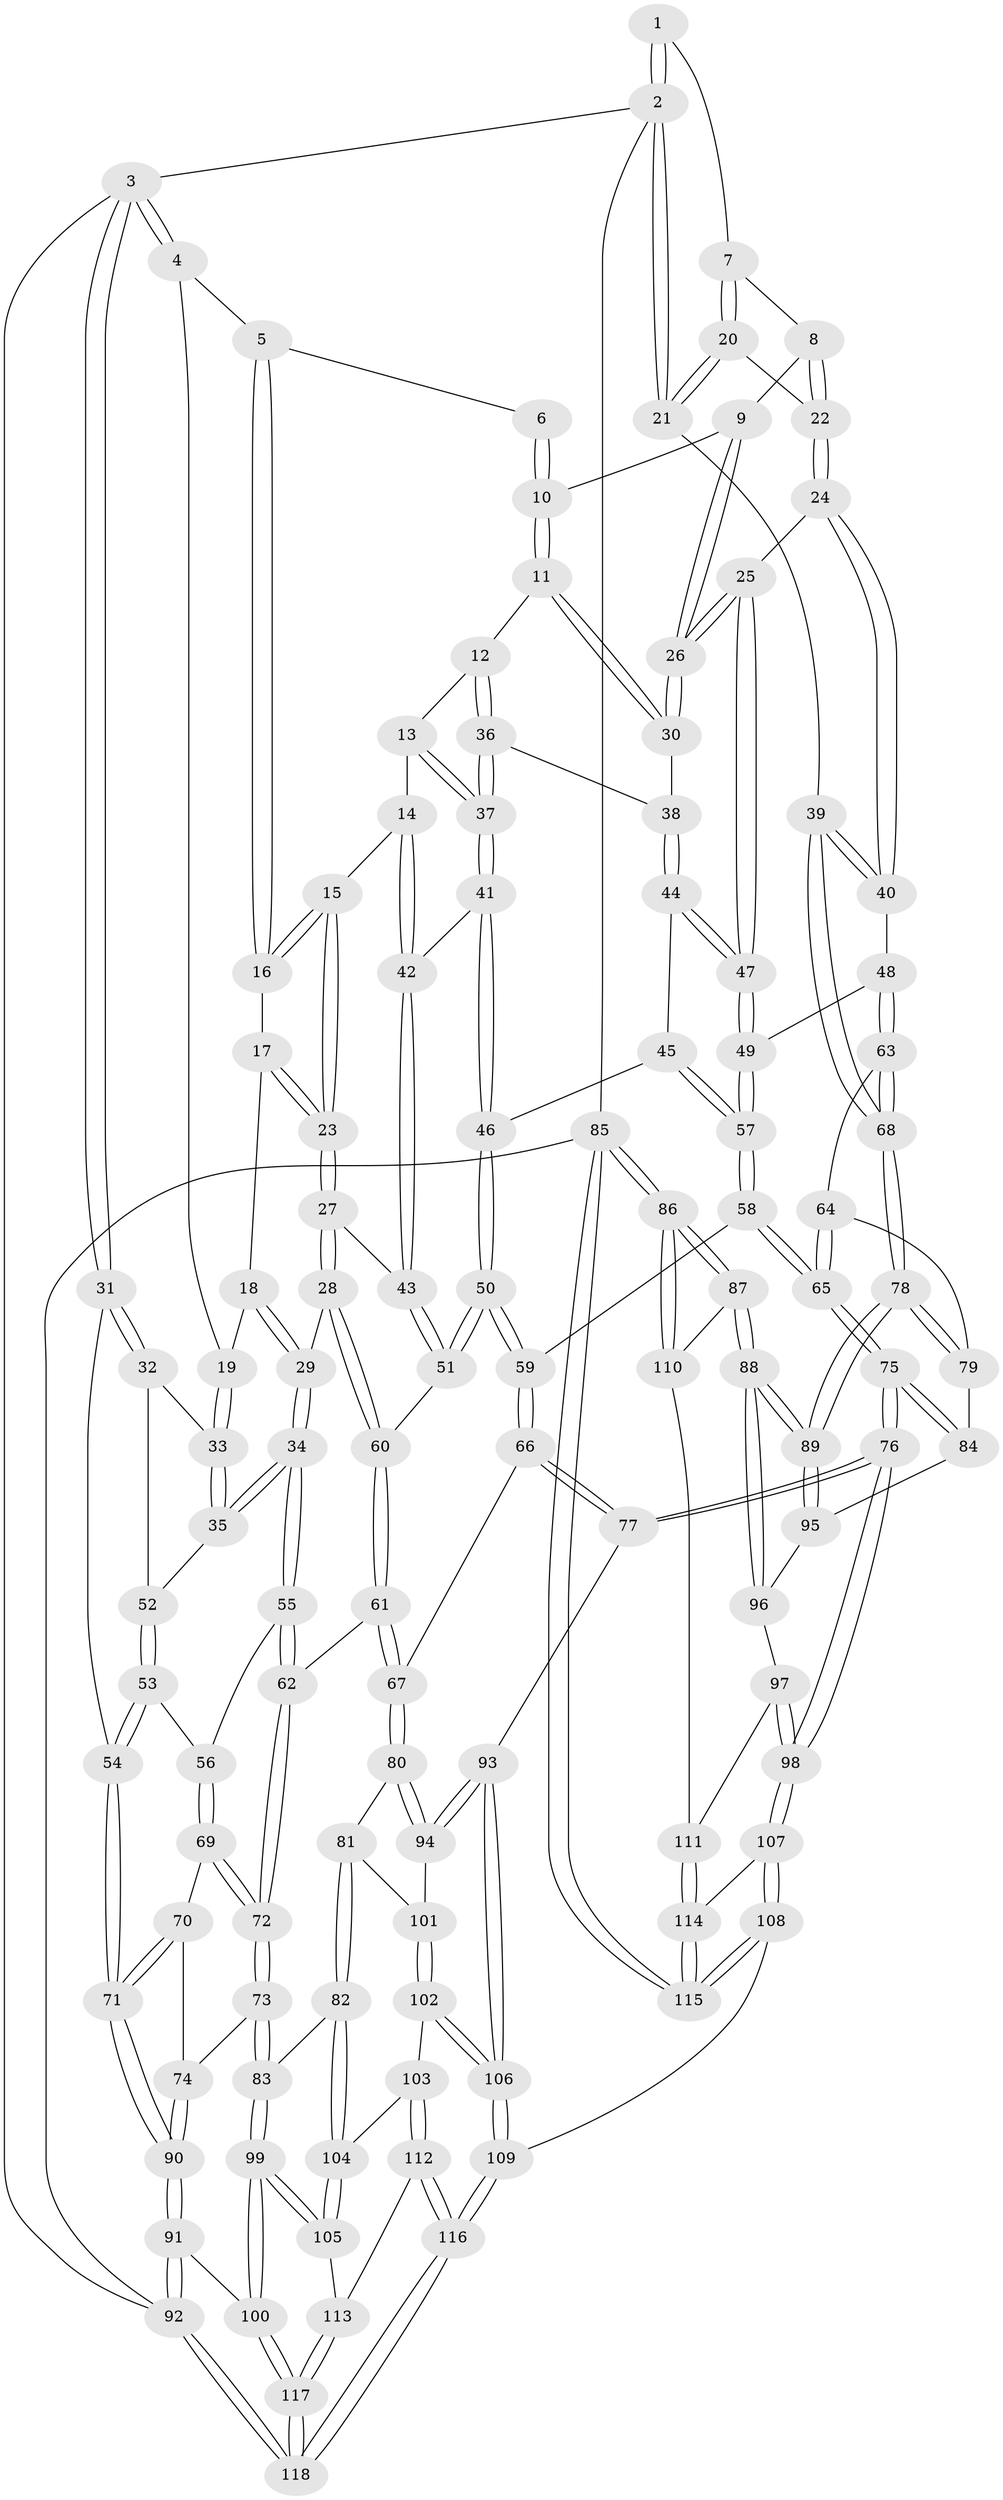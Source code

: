 // Generated by graph-tools (version 1.1) at 2025/11/02/27/25 16:11:59]
// undirected, 118 vertices, 292 edges
graph export_dot {
graph [start="1"]
  node [color=gray90,style=filled];
  1 [pos="+0.7777536680846431+0"];
  2 [pos="+1+0"];
  3 [pos="+0+0"];
  4 [pos="+0.1224114549015399+0"];
  5 [pos="+0.24397443006420108+0"];
  6 [pos="+0.6032049905931668+0"];
  7 [pos="+0.8094924626164804+0.04033424943658205"];
  8 [pos="+0.8094070466780552+0.04144259289161247"];
  9 [pos="+0.7836946591699913+0.0639788962497411"];
  10 [pos="+0.5860379211783348+0.047144641853355665"];
  11 [pos="+0.5792360208252536+0.0706649270738684"];
  12 [pos="+0.5611266675806201+0.08402160345290326"];
  13 [pos="+0.5253040249211778+0.0980572251647918"];
  14 [pos="+0.44874148195153785+0.11514271055005294"];
  15 [pos="+0.37762574820395145+0.1020911333482425"];
  16 [pos="+0.3316599985232583+0.009964504354984723"];
  17 [pos="+0.23583971011133045+0.11695873531233283"];
  18 [pos="+0.1467449702319726+0.0874853466026155"];
  19 [pos="+0.12128822976405533+0.06423891358835708"];
  20 [pos="+1+0.0027725508697435284"];
  21 [pos="+1+0"];
  22 [pos="+0.8699369282560078+0.10446867082283978"];
  23 [pos="+0.2993356628444778+0.23365456536865092"];
  24 [pos="+0.8774263495583409+0.16858809693869228"];
  25 [pos="+0.725878642090124+0.1929867524210651"];
  26 [pos="+0.721257372580555+0.18538079077976954"];
  27 [pos="+0.28593866303757104+0.2672979589138688"];
  28 [pos="+0.27911353569953234+0.2719550154601524"];
  29 [pos="+0.27414562582824253+0.27357981773730405"];
  30 [pos="+0.6751339990538388+0.16375957343146186"];
  31 [pos="+0+0.23289957744472556"];
  32 [pos="+0+0.2303111552437879"];
  33 [pos="+0.057950070240998325+0.18690544533724263"];
  34 [pos="+0.2490894934449968+0.28938097404640706"];
  35 [pos="+0.20451906026434924+0.27603370020935025"];
  36 [pos="+0.5677413504920458+0.22529517147368833"];
  37 [pos="+0.5156599958072189+0.2492384900974947"];
  38 [pos="+0.5968907581135994+0.24193516170504276"];
  39 [pos="+1+0.34986168667077816"];
  40 [pos="+0.9943902035117873+0.3045881114304137"];
  41 [pos="+0.49469763338654243+0.26953653579613746"];
  42 [pos="+0.4711708950403429+0.2615503296827167"];
  43 [pos="+0.3831401335970657+0.28941897808774897"];
  44 [pos="+0.6075235209505274+0.27573219556552836"];
  45 [pos="+0.553605307206542+0.3278906258468026"];
  46 [pos="+0.534203338575171+0.3333132210552688"];
  47 [pos="+0.7382961840524965+0.30828347274321033"];
  48 [pos="+0.7715497086156253+0.3199817111110351"];
  49 [pos="+0.7387406228330717+0.30918657209493244"];
  50 [pos="+0.5002817002372633+0.4245923342670038"];
  51 [pos="+0.45761940854600275+0.40428099181008564"];
  52 [pos="+0.05610950430077573+0.3286266933737205"];
  53 [pos="+0.06982027919496013+0.3803529265171765"];
  54 [pos="+0+0.40626035013909806"];
  55 [pos="+0.21132603629385194+0.3851700030577796"];
  56 [pos="+0.09756712717229457+0.42098028075266297"];
  57 [pos="+0.6813763934403579+0.3805775456206928"];
  58 [pos="+0.6518120083648872+0.4706687457382553"];
  59 [pos="+0.5123904411206263+0.4555451013676221"];
  60 [pos="+0.3645068637784131+0.41902366671448726"];
  61 [pos="+0.3194546530049586+0.5208346517560831"];
  62 [pos="+0.2491907076561634+0.4784352429994915"];
  63 [pos="+0.8058927741427077+0.47277950958869475"];
  64 [pos="+0.7762081018919049+0.522659356771122"];
  65 [pos="+0.7004340450226904+0.5431547689435945"];
  66 [pos="+0.494828883873091+0.48813679532848336"];
  67 [pos="+0.3389799450937132+0.5513671171901903"];
  68 [pos="+1+0.35120060624471905"];
  69 [pos="+0.08274736817519196+0.44999048803611824"];
  70 [pos="+0+0.47163607394494744"];
  71 [pos="+0+0.46610002835058434"];
  72 [pos="+0.12683594883514465+0.5734240289926165"];
  73 [pos="+0.11786200387899205+0.6106370072658938"];
  74 [pos="+0.06844167033372872+0.6114699343700482"];
  75 [pos="+0.6613535508941335+0.6791156449980154"];
  76 [pos="+0.6552032167452624+0.689070902521164"];
  77 [pos="+0.534640950220836+0.6546583058403311"];
  78 [pos="+1+0.5448532421566771"];
  79 [pos="+0.8578053453478409+0.5690039596054194"];
  80 [pos="+0.3369354960393661+0.5854050372814431"];
  81 [pos="+0.175906368322655+0.645261907211086"];
  82 [pos="+0.16340416798176605+0.6455111496803809"];
  83 [pos="+0.13029463364906493+0.6269409539248647"];
  84 [pos="+0.8341329660095544+0.6520364557042508"];
  85 [pos="+1+1"];
  86 [pos="+1+1"];
  87 [pos="+1+0.7008026326518504"];
  88 [pos="+1+0.6815888240667164"];
  89 [pos="+1+0.5722891639067819"];
  90 [pos="+0+0.6823471988098777"];
  91 [pos="+0+0.8069104908194086"];
  92 [pos="+0+1"];
  93 [pos="+0.3989924825480838+0.700734553966841"];
  94 [pos="+0.38739495848630057+0.6841672761034884"];
  95 [pos="+0.846307630653409+0.66488324865158"];
  96 [pos="+0.8779906662404643+0.7490113152199989"];
  97 [pos="+0.8707020718380644+0.7554782624623977"];
  98 [pos="+0.6644632484344957+0.729859074456756"];
  99 [pos="+0.04715213373222774+0.8062971367384921"];
  100 [pos="+0+0.817786529800767"];
  101 [pos="+0.23819072547188622+0.6917407539861676"];
  102 [pos="+0.2748018786260424+0.7813637957034609"];
  103 [pos="+0.18921332958012008+0.7767347579476854"];
  104 [pos="+0.18499512449845218+0.7738278798999891"];
  105 [pos="+0.05865775035145534+0.8087852642911882"];
  106 [pos="+0.3716147257000649+0.8154081438906705"];
  107 [pos="+0.6435522361557658+0.9176143751513445"];
  108 [pos="+0.5887447719097612+1"];
  109 [pos="+0.4305836030802536+1"];
  110 [pos="+0.9115162205986378+0.8230886650431024"];
  111 [pos="+0.8652991540781029+0.7904017414889011"];
  112 [pos="+0.1862312910940368+0.8851554375207333"];
  113 [pos="+0.08896759778886866+0.8358548995100679"];
  114 [pos="+0.8540919004409135+0.8226957245940274"];
  115 [pos="+1+1"];
  116 [pos="+0.3170573399081021+1"];
  117 [pos="+0.1666826934432117+1"];
  118 [pos="+0.22731348544434898+1"];
  1 -- 2;
  1 -- 2;
  1 -- 7;
  2 -- 3;
  2 -- 21;
  2 -- 21;
  2 -- 85;
  3 -- 4;
  3 -- 4;
  3 -- 31;
  3 -- 31;
  3 -- 92;
  4 -- 5;
  4 -- 19;
  5 -- 6;
  5 -- 16;
  5 -- 16;
  6 -- 10;
  6 -- 10;
  7 -- 8;
  7 -- 20;
  7 -- 20;
  8 -- 9;
  8 -- 22;
  8 -- 22;
  9 -- 10;
  9 -- 26;
  9 -- 26;
  10 -- 11;
  10 -- 11;
  11 -- 12;
  11 -- 30;
  11 -- 30;
  12 -- 13;
  12 -- 36;
  12 -- 36;
  13 -- 14;
  13 -- 37;
  13 -- 37;
  14 -- 15;
  14 -- 42;
  14 -- 42;
  15 -- 16;
  15 -- 16;
  15 -- 23;
  15 -- 23;
  16 -- 17;
  17 -- 18;
  17 -- 23;
  17 -- 23;
  18 -- 19;
  18 -- 29;
  18 -- 29;
  19 -- 33;
  19 -- 33;
  20 -- 21;
  20 -- 21;
  20 -- 22;
  21 -- 39;
  22 -- 24;
  22 -- 24;
  23 -- 27;
  23 -- 27;
  24 -- 25;
  24 -- 40;
  24 -- 40;
  25 -- 26;
  25 -- 26;
  25 -- 47;
  25 -- 47;
  26 -- 30;
  26 -- 30;
  27 -- 28;
  27 -- 28;
  27 -- 43;
  28 -- 29;
  28 -- 60;
  28 -- 60;
  29 -- 34;
  29 -- 34;
  30 -- 38;
  31 -- 32;
  31 -- 32;
  31 -- 54;
  32 -- 33;
  32 -- 52;
  33 -- 35;
  33 -- 35;
  34 -- 35;
  34 -- 35;
  34 -- 55;
  34 -- 55;
  35 -- 52;
  36 -- 37;
  36 -- 37;
  36 -- 38;
  37 -- 41;
  37 -- 41;
  38 -- 44;
  38 -- 44;
  39 -- 40;
  39 -- 40;
  39 -- 68;
  39 -- 68;
  40 -- 48;
  41 -- 42;
  41 -- 46;
  41 -- 46;
  42 -- 43;
  42 -- 43;
  43 -- 51;
  43 -- 51;
  44 -- 45;
  44 -- 47;
  44 -- 47;
  45 -- 46;
  45 -- 57;
  45 -- 57;
  46 -- 50;
  46 -- 50;
  47 -- 49;
  47 -- 49;
  48 -- 49;
  48 -- 63;
  48 -- 63;
  49 -- 57;
  49 -- 57;
  50 -- 51;
  50 -- 51;
  50 -- 59;
  50 -- 59;
  51 -- 60;
  52 -- 53;
  52 -- 53;
  53 -- 54;
  53 -- 54;
  53 -- 56;
  54 -- 71;
  54 -- 71;
  55 -- 56;
  55 -- 62;
  55 -- 62;
  56 -- 69;
  56 -- 69;
  57 -- 58;
  57 -- 58;
  58 -- 59;
  58 -- 65;
  58 -- 65;
  59 -- 66;
  59 -- 66;
  60 -- 61;
  60 -- 61;
  61 -- 62;
  61 -- 67;
  61 -- 67;
  62 -- 72;
  62 -- 72;
  63 -- 64;
  63 -- 68;
  63 -- 68;
  64 -- 65;
  64 -- 65;
  64 -- 79;
  65 -- 75;
  65 -- 75;
  66 -- 67;
  66 -- 77;
  66 -- 77;
  67 -- 80;
  67 -- 80;
  68 -- 78;
  68 -- 78;
  69 -- 70;
  69 -- 72;
  69 -- 72;
  70 -- 71;
  70 -- 71;
  70 -- 74;
  71 -- 90;
  71 -- 90;
  72 -- 73;
  72 -- 73;
  73 -- 74;
  73 -- 83;
  73 -- 83;
  74 -- 90;
  74 -- 90;
  75 -- 76;
  75 -- 76;
  75 -- 84;
  75 -- 84;
  76 -- 77;
  76 -- 77;
  76 -- 98;
  76 -- 98;
  77 -- 93;
  78 -- 79;
  78 -- 79;
  78 -- 89;
  78 -- 89;
  79 -- 84;
  80 -- 81;
  80 -- 94;
  80 -- 94;
  81 -- 82;
  81 -- 82;
  81 -- 101;
  82 -- 83;
  82 -- 104;
  82 -- 104;
  83 -- 99;
  83 -- 99;
  84 -- 95;
  85 -- 86;
  85 -- 86;
  85 -- 115;
  85 -- 115;
  85 -- 92;
  86 -- 87;
  86 -- 87;
  86 -- 110;
  86 -- 110;
  87 -- 88;
  87 -- 88;
  87 -- 110;
  88 -- 89;
  88 -- 89;
  88 -- 96;
  88 -- 96;
  89 -- 95;
  89 -- 95;
  90 -- 91;
  90 -- 91;
  91 -- 92;
  91 -- 92;
  91 -- 100;
  92 -- 118;
  92 -- 118;
  93 -- 94;
  93 -- 94;
  93 -- 106;
  93 -- 106;
  94 -- 101;
  95 -- 96;
  96 -- 97;
  97 -- 98;
  97 -- 98;
  97 -- 111;
  98 -- 107;
  98 -- 107;
  99 -- 100;
  99 -- 100;
  99 -- 105;
  99 -- 105;
  100 -- 117;
  100 -- 117;
  101 -- 102;
  101 -- 102;
  102 -- 103;
  102 -- 106;
  102 -- 106;
  103 -- 104;
  103 -- 112;
  103 -- 112;
  104 -- 105;
  104 -- 105;
  105 -- 113;
  106 -- 109;
  106 -- 109;
  107 -- 108;
  107 -- 108;
  107 -- 114;
  108 -- 109;
  108 -- 115;
  108 -- 115;
  109 -- 116;
  109 -- 116;
  110 -- 111;
  111 -- 114;
  111 -- 114;
  112 -- 113;
  112 -- 116;
  112 -- 116;
  113 -- 117;
  113 -- 117;
  114 -- 115;
  114 -- 115;
  116 -- 118;
  116 -- 118;
  117 -- 118;
  117 -- 118;
}
